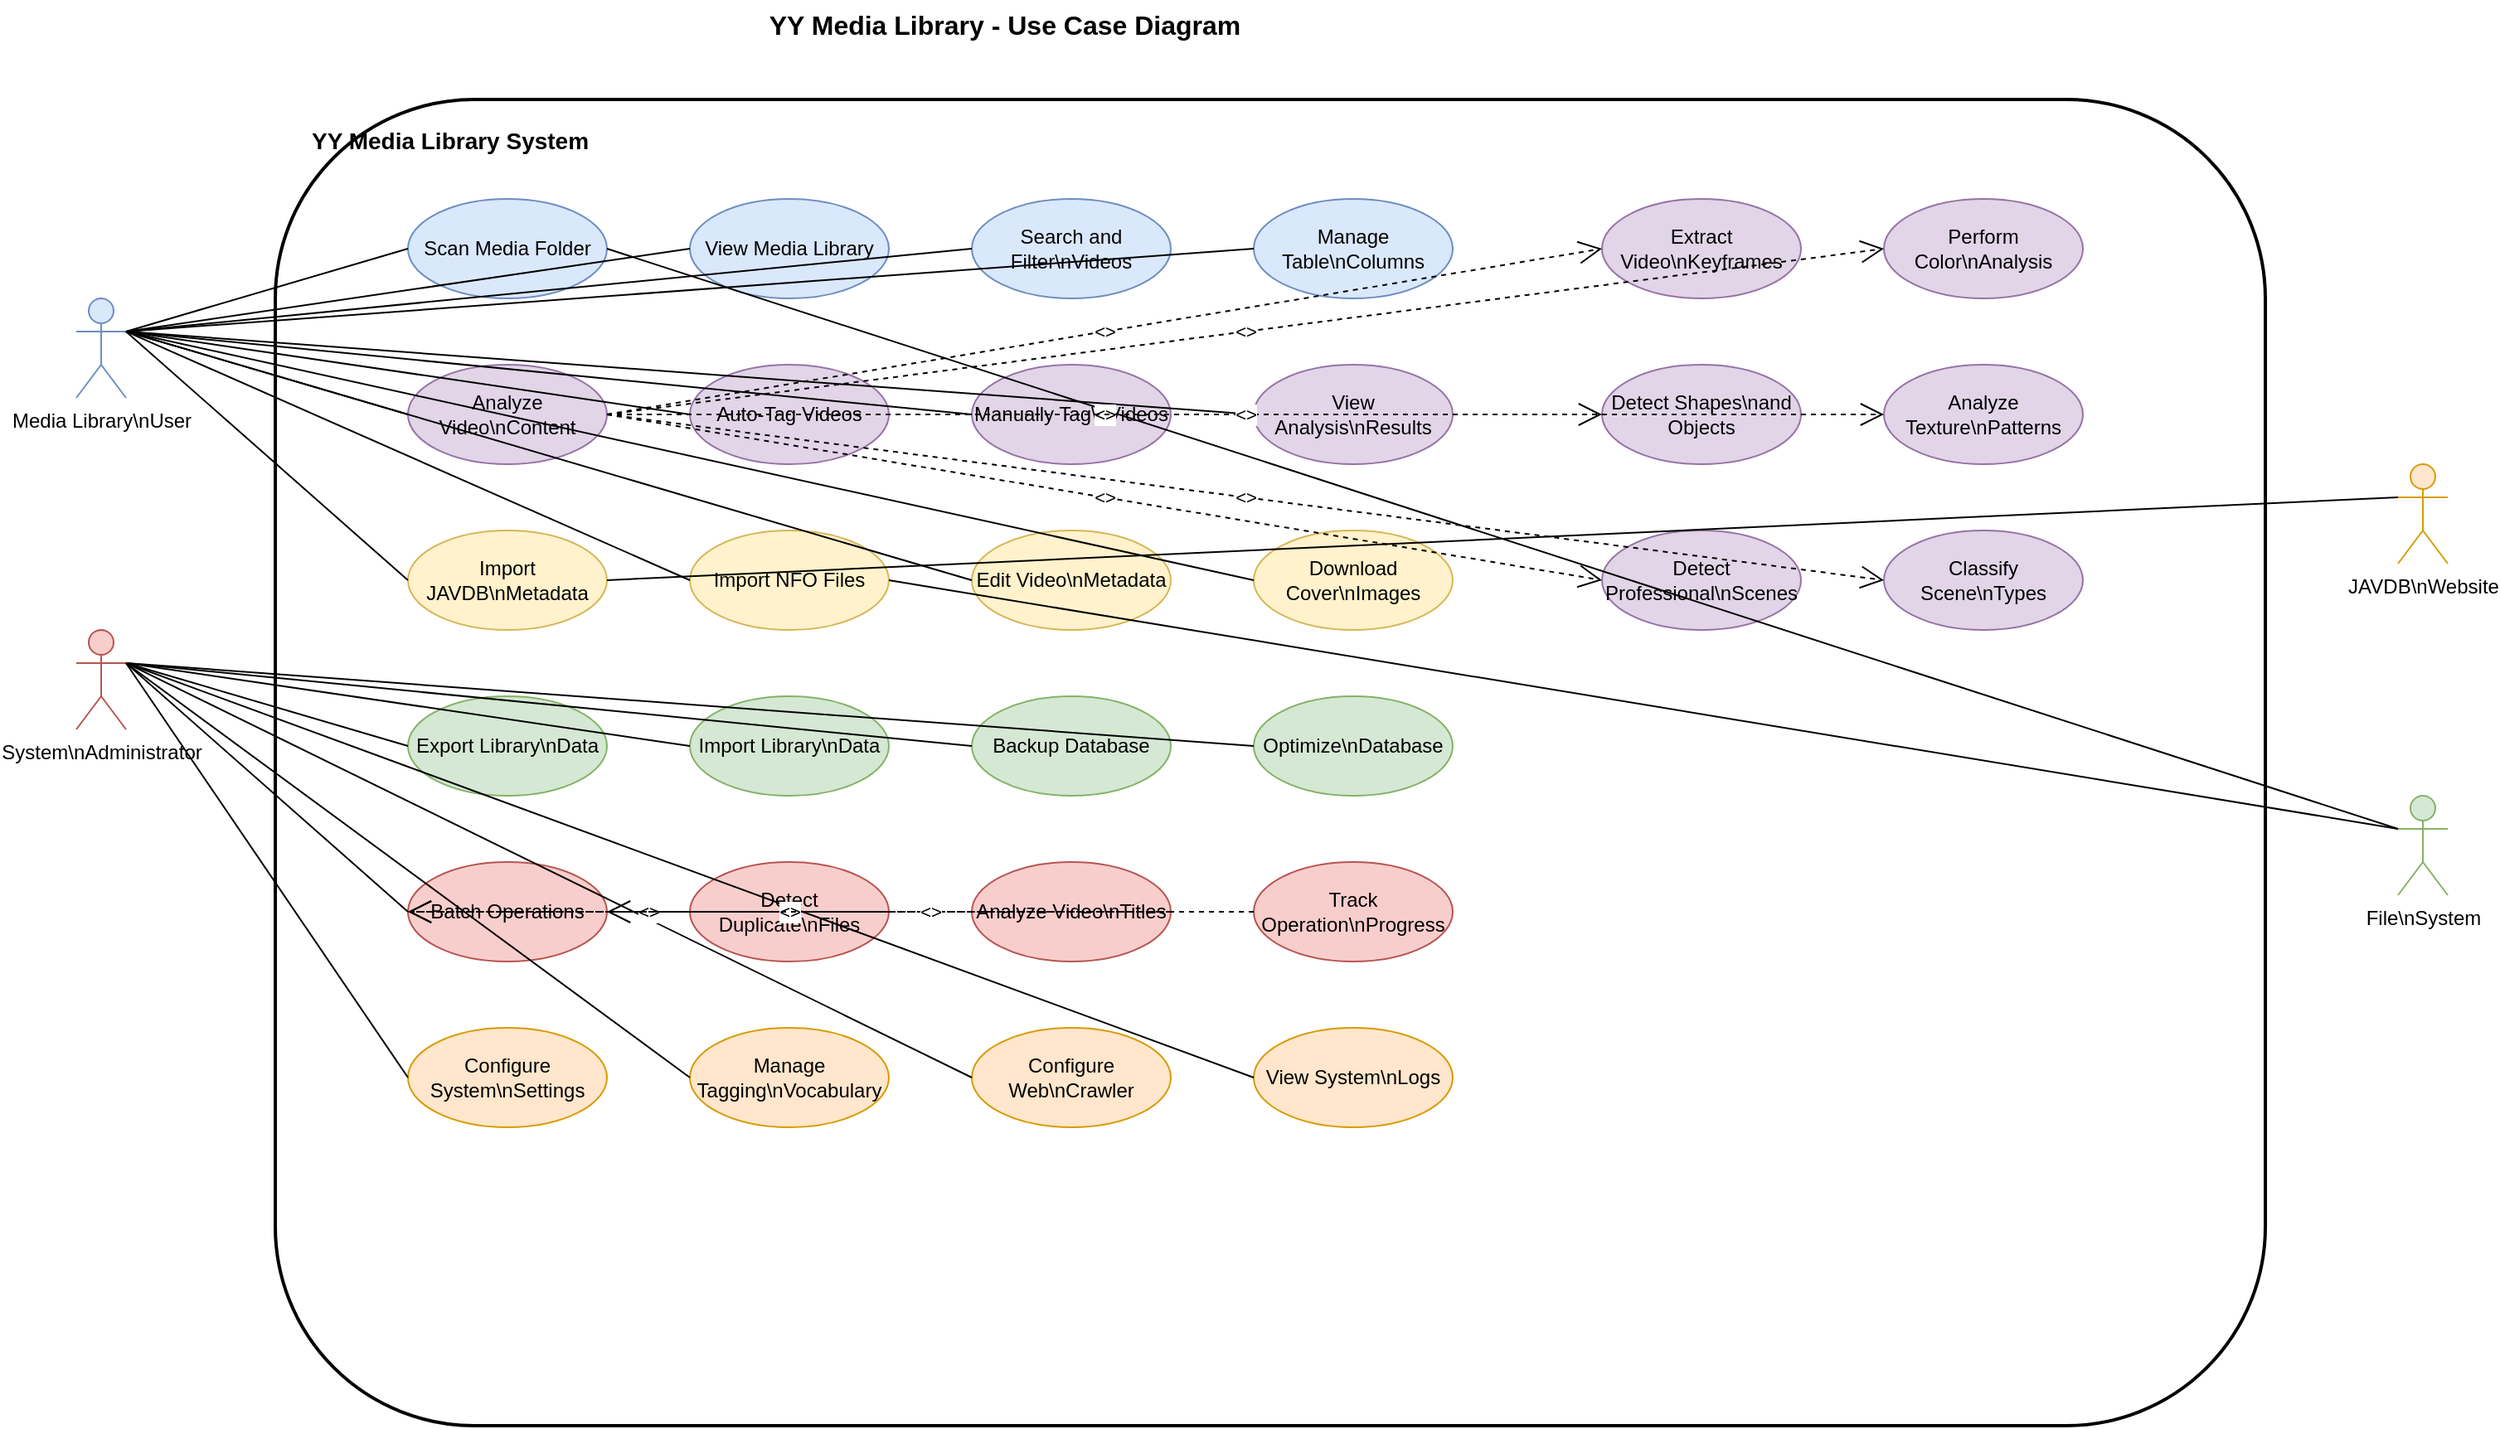 <mxfile version="22.1.16" type="device">
  <diagram name="YY Media Library Use Cases" id="use-case-diagram">
    <mxGraphModel dx="2074" dy="1181" grid="1" gridSize="10" guides="1" tooltips="1" connect="1" arrows="1" fold="1" page="1" pageScale="1" pageWidth="1654" pageHeight="2336" math="0" shadow="0">
      <root>
        <mxCell id="0" />
        <mxCell id="1" parent="0" />
        
        <!-- Title -->
        <mxCell id="title" value="YY Media Library - Use Case Diagram" style="text;html=1;strokeColor=none;fillColor=none;align=center;verticalAlign=middle;whiteSpace=wrap;rounded=0;fontSize=16;fontStyle=1;" vertex="1" parent="1">
          <mxGeometry x="40" y="20" width="1200" height="30" as="geometry" />
        </mxCell>
        
        <!-- System Boundary -->
        <mxCell id="system-boundary" value="" style="rounded=1;whiteSpace=wrap;html=1;fillColor=none;strokeColor=#000000;strokeWidth=2;" vertex="1" parent="1">
          <mxGeometry x="200" y="80" width="1200" height="800" as="geometry" />
        </mxCell>
        
        <mxCell id="system-label" value="YY Media Library System" style="text;html=1;strokeColor=none;fillColor=none;align=left;verticalAlign=top;whiteSpace=wrap;rounded=0;fontSize=14;fontStyle=1;" vertex="1" parent="1">
          <mxGeometry x="220" y="90" width="200" height="30" as="geometry" />
        </mxCell>
        
        <!-- Actors -->
        
        <!-- Primary User -->
        <mxCell id="user" value="Media Library\nUser" style="shape=umlActor;verticalLabelPosition=bottom;verticalAlign=top;html=1;outlineConnect=0;fillColor=#dae8fc;strokeColor=#6c8ebf;" vertex="1" parent="1">
          <mxGeometry x="80" y="200" width="30" height="60" as="geometry" />
        </mxCell>
        
        <!-- System Administrator -->
        <mxCell id="admin" value="System\nAdministrator" style="shape=umlActor;verticalLabelPosition=bottom;verticalAlign=top;html=1;outlineConnect=0;fillColor=#f8cecc;strokeColor=#b85450;" vertex="1" parent="1">
          <mxGeometry x="80" y="400" width="30" height="60" as="geometry" />
        </mxCell>
        
        <!-- External Systems -->
        <mxCell id="javdb" value="JAVDB\nWebsite" style="shape=umlActor;verticalLabelPosition=bottom;verticalAlign=top;html=1;outlineConnect=0;fillColor=#ffe6cc;strokeColor=#d79b00;" vertex="1" parent="1">
          <mxGeometry x="1480" y="300" width="30" height="60" as="geometry" />
        </mxCell>
        
        <mxCell id="filesystem" value="File\nSystem" style="shape=umlActor;verticalLabelPosition=bottom;verticalAlign=top;html=1;outlineConnect=0;fillColor=#d5e8d4;strokeColor=#82b366;" vertex="1" parent="1">
          <mxGeometry x="1480" y="500" width="30" height="60" as="geometry" />
        </mxCell>
        
        <!-- Core Use Cases -->
        
        <!-- Media Management -->
        <mxCell id="scan-folder" value="Scan Media Folder" style="ellipse;whiteSpace=wrap;html=1;fillColor=#dae8fc;strokeColor=#6c8ebf;" vertex="1" parent="1">
          <mxGeometry x="280" y="140" width="120" height="60" as="geometry" />
        </mxCell>
        
        <mxCell id="view-library" value="View Media Library" style="ellipse;whiteSpace=wrap;html=1;fillColor=#dae8fc;strokeColor=#6c8ebf;" vertex="1" parent="1">
          <mxGeometry x="450" y="140" width="120" height="60" as="geometry" />
        </mxCell>
        
        <mxCell id="search-filter" value="Search and Filter\nVideos" style="ellipse;whiteSpace=wrap;html=1;fillColor=#dae8fc;strokeColor=#6c8ebf;" vertex="1" parent="1">
          <mxGeometry x="620" y="140" width="120" height="60" as="geometry" />
        </mxCell>
        
        <mxCell id="manage-columns" value="Manage Table\nColumns" style="ellipse;whiteSpace=wrap;html=1;fillColor=#dae8fc;strokeColor=#6c8ebf;" vertex="1" parent="1">
          <mxGeometry x="790" y="140" width="120" height="60" as="geometry" />
        </mxCell>
        
        <!-- Content Analysis -->
        <mxCell id="analyze-content" value="Analyze Video\nContent" style="ellipse;whiteSpace=wrap;html=1;fillColor=#e1d5e7;strokeColor=#9673a6;" vertex="1" parent="1">
          <mxGeometry x="280" y="240" width="120" height="60" as="geometry" />
        </mxCell>
        
        <mxCell id="auto-tag" value="Auto-Tag Videos" style="ellipse;whiteSpace=wrap;html=1;fillColor=#e1d5e7;strokeColor=#9673a6;" vertex="1" parent="1">
          <mxGeometry x="450" y="240" width="120" height="60" as="geometry" />
        </mxCell>
        
        <mxCell id="manual-tag" value="Manually Tag\nVideos" style="ellipse;whiteSpace=wrap;html=1;fillColor=#e1d5e7;strokeColor=#9673a6;" vertex="1" parent="1">
          <mxGeometry x="620" y="240" width="120" height="60" as="geometry" />
        </mxCell>
        
        <mxCell id="view-analysis" value="View Analysis\nResults" style="ellipse;whiteSpace=wrap;html=1;fillColor=#e1d5e7;strokeColor=#9673a6;" vertex="1" parent="1">
          <mxGeometry x="790" y="240" width="120" height="60" as="geometry" />
        </mxCell>
        
        <!-- Metadata Management -->
        <mxCell id="import-javdb" value="Import JAVDB\nMetadata" style="ellipse;whiteSpace=wrap;html=1;fillColor=#fff2cc;strokeColor=#d6b656;" vertex="1" parent="1">
          <mxGeometry x="280" y="340" width="120" height="60" as="geometry" />
        </mxCell>
        
        <mxCell id="import-nfo" value="Import NFO Files" style="ellipse;whiteSpace=wrap;html=1;fillColor=#fff2cc;strokeColor=#d6b656;" vertex="1" parent="1">
          <mxGeometry x="450" y="340" width="120" height="60" as="geometry" />
        </mxCell>
        
        <mxCell id="edit-metadata" value="Edit Video\nMetadata" style="ellipse;whiteSpace=wrap;html=1;fillColor=#fff2cc;strokeColor=#d6b656;" vertex="1" parent="1">
          <mxGeometry x="620" y="340" width="120" height="60" as="geometry" />
        </mxCell>
        
        <mxCell id="download-images" value="Download Cover\nImages" style="ellipse;whiteSpace=wrap;html=1;fillColor=#fff2cc;strokeColor=#d6b656;" vertex="1" parent="1">
          <mxGeometry x="790" y="340" width="120" height="60" as="geometry" />
        </mxCell>
        
        <!-- Data Management -->
        <mxCell id="export-data" value="Export Library\nData" style="ellipse;whiteSpace=wrap;html=1;fillColor=#d5e8d4;strokeColor=#82b366;" vertex="1" parent="1">
          <mxGeometry x="280" y="440" width="120" height="60" as="geometry" />
        </mxCell>
        
        <mxCell id="import-data" value="Import Library\nData" style="ellipse;whiteSpace=wrap;html=1;fillColor=#d5e8d4;strokeColor=#82b366;" vertex="1" parent="1">
          <mxGeometry x="450" y="440" width="120" height="60" as="geometry" />
        </mxCell>
        
        <mxCell id="backup-db" value="Backup Database" style="ellipse;whiteSpace=wrap;html=1;fillColor=#d5e8d4;strokeColor=#82b366;" vertex="1" parent="1">
          <mxGeometry x="620" y="440" width="120" height="60" as="geometry" />
        </mxCell>
        
        <mxCell id="optimize-db" value="Optimize\nDatabase" style="ellipse;whiteSpace=wrap;html=1;fillColor=#d5e8d4;strokeColor=#82b366;" vertex="1" parent="1">
          <mxGeometry x="790" y="440" width="120" height="60" as="geometry" />
        </mxCell>
        
        <!-- Advanced Features -->
        <mxCell id="batch-operations" value="Batch Operations" style="ellipse;whiteSpace=wrap;html=1;fillColor=#f8cecc;strokeColor=#b85450;" vertex="1" parent="1">
          <mxGeometry x="280" y="540" width="120" height="60" as="geometry" />
        </mxCell>
        
        <mxCell id="duplicate-detection" value="Detect Duplicate\nFiles" style="ellipse;whiteSpace=wrap;html=1;fillColor=#f8cecc;strokeColor=#b85450;" vertex="1" parent="1">
          <mxGeometry x="450" y="540" width="120" height="60" as="geometry" />
        </mxCell>
        
        <mxCell id="title-analysis" value="Analyze Video\nTitles" style="ellipse;whiteSpace=wrap;html=1;fillColor=#f8cecc;strokeColor=#b85450;" vertex="1" parent="1">
          <mxGeometry x="620" y="540" width="120" height="60" as="geometry" />
        </mxCell>
        
        <mxCell id="progress-tracking" value="Track Operation\nProgress" style="ellipse;whiteSpace=wrap;html=1;fillColor=#f8cecc;strokeColor=#b85450;" vertex="1" parent="1">
          <mxGeometry x="790" y="540" width="120" height="60" as="geometry" />
        </mxCell>
        
        <!-- Configuration -->
        <mxCell id="configure-system" value="Configure System\nSettings" style="ellipse;whiteSpace=wrap;html=1;fillColor=#ffe6cc;strokeColor=#d79b00;" vertex="1" parent="1">
          <mxGeometry x="280" y="640" width="120" height="60" as="geometry" />
        </mxCell>
        
        <mxCell id="manage-vocabulary" value="Manage Tagging\nVocabulary" style="ellipse;whiteSpace=wrap;html=1;fillColor=#ffe6cc;strokeColor=#d79b00;" vertex="1" parent="1">
          <mxGeometry x="450" y="640" width="120" height="60" as="geometry" />
        </mxCell>
        
        <mxCell id="configure-crawler" value="Configure Web\nCrawler" style="ellipse;whiteSpace=wrap;html=1;fillColor=#ffe6cc;strokeColor=#d79b00;" vertex="1" parent="1">
          <mxGeometry x="620" y="640" width="120" height="60" as="geometry" />
        </mxCell>
        
        <mxCell id="view-logs" value="View System\nLogs" style="ellipse;whiteSpace=wrap;html=1;fillColor=#ffe6cc;strokeColor=#d79b00;" vertex="1" parent="1">
          <mxGeometry x="790" y="640" width="120" height="60" as="geometry" />
        </mxCell>
        
        <!-- Extended Use Cases (right side) -->
        
        <mxCell id="extract-keyframes" value="Extract Video\nKeyframes" style="ellipse;whiteSpace=wrap;html=1;fillColor=#e1d5e7;strokeColor=#9673a6;" vertex="1" parent="1">
          <mxGeometry x="1000" y="140" width="120" height="60" as="geometry" />
        </mxCell>
        
        <mxCell id="color-analysis" value="Perform Color\nAnalysis" style="ellipse;whiteSpace=wrap;html=1;fillColor=#e1d5e7;strokeColor=#9673a6;" vertex="1" parent="1">
          <mxGeometry x="1170" y="140" width="120" height="60" as="geometry" />
        </mxCell>
        
        <mxCell id="shape-detection" value="Detect Shapes\nand Objects" style="ellipse;whiteSpace=wrap;html=1;fillColor=#e1d5e7;strokeColor=#9673a6;" vertex="1" parent="1">
          <mxGeometry x="1000" y="240" width="120" height="60" as="geometry" />
        </mxCell>
        
        <mxCell id="texture-analysis" value="Analyze Texture\nPatterns" style="ellipse;whiteSpace=wrap;html=1;fillColor=#e1d5e7;strokeColor=#9673a6;" vertex="1" parent="1">
          <mxGeometry x="1170" y="240" width="120" height="60" as="geometry" />
        </mxCell>
        
        <mxCell id="profession-detection" value="Detect Professional\nScenes" style="ellipse;whiteSpace=wrap;html=1;fillColor=#e1d5e7;strokeColor=#9673a6;" vertex="1" parent="1">
          <mxGeometry x="1000" y="340" width="120" height="60" as="geometry" />
        </mxCell>
        
        <mxCell id="scene-classification" value="Classify Scene\nTypes" style="ellipse;whiteSpace=wrap;html=1;fillColor=#e1d5e7;strokeColor=#9673a6;" vertex="1" parent="1">
          <mxGeometry x="1170" y="340" width="120" height="60" as="geometry" />
        </mxCell>
        
        <!-- Relationships -->
        
        <!-- User to Core Functions -->
        <mxCell id="user-scan" value="" style="endArrow=none;html=1;rounded=0;exitX=1;exitY=0.333;exitDx=0;exitDy=0;exitPerimeter=0;entryX=0;entryY=0.5;entryDx=0;entryDy=0;" edge="1" parent="1" source="user" target="scan-folder">
          <mxGeometry width="50" height="50" relative="1" as="geometry">
            <mxPoint x="640" y="400" as="sourcePoint" />
            <mxPoint x="690" y="350" as="targetPoint" />
          </mxGeometry>
        </mxCell>
        
        <mxCell id="user-view" value="" style="endArrow=none;html=1;rounded=0;exitX=1;exitY=0.333;exitDx=0;exitDy=0;exitPerimeter=0;entryX=0;entryY=0.5;entryDx=0;entryDy=0;" edge="1" parent="1" source="user" target="view-library">
          <mxGeometry width="50" height="50" relative="1" as="geometry">
            <mxPoint x="640" y="400" as="sourcePoint" />
            <mxPoint x="690" y="350" as="targetPoint" />
          </mxGeometry>
        </mxCell>
        
        <mxCell id="user-search" value="" style="endArrow=none;html=1;rounded=0;exitX=1;exitY=0.333;exitDx=0;exitDy=0;exitPerimeter=0;entryX=0;entryY=0.5;entryDx=0;entryDy=0;" edge="1" parent="1" source="user" target="search-filter">
          <mxGeometry width="50" height="50" relative="1" as="geometry">
            <mxPoint x="640" y="400" as="sourcePoint" />
            <mxPoint x="690" y="350" as="targetPoint" />
          </mxGeometry>
        </mxCell>
        
        <mxCell id="user-columns" value="" style="endArrow=none;html=1;rounded=0;exitX=1;exitY=0.333;exitDx=0;exitDy=0;exitPerimeter=0;entryX=0;entryY=0.5;entryDx=0;entryDy=0;" edge="1" parent="1" source="user" target="manage-columns">
          <mxGeometry width="50" height="50" relative="1" as="geometry">
            <mxPoint x="640" y="400" as="sourcePoint" />
            <mxPoint x="690" y="350" as="targetPoint" />
          </mxGeometry>
        </mxCell>
        
        <mxCell id="user-analyze" value="" style="endArrow=none;html=1;rounded=0;exitX=1;exitY=0.333;exitDx=0;exitDy=0;exitPerimeter=0;entryX=0;entryY=0.5;entryDx=0;entryDy=0;" edge="1" parent="1" source="user" target="analyze-content">
          <mxGeometry width="50" height="50" relative="1" as="geometry">
            <mxPoint x="640" y="400" as="sourcePoint" />
            <mxPoint x="690" y="350" as="targetPoint" />
          </mxGeometry>
        </mxCell>
        
        <mxCell id="user-autotag" value="" style="endArrow=none;html=1;rounded=0;exitX=1;exitY=0.333;exitDx=0;exitDy=0;exitPerimeter=0;entryX=0;entryY=0.5;entryDx=0;entryDy=0;" edge="1" parent="1" source="user" target="auto-tag">
          <mxGeometry width="50" height="50" relative="1" as="geometry">
            <mxPoint x="640" y="400" as="sourcePoint" />
            <mxPoint x="690" y="350" as="targetPoint" />
          </mxGeometry>
        </mxCell>
        
        <mxCell id="user-manualtag" value="" style="endArrow=none;html=1;rounded=0;exitX=1;exitY=0.333;exitDx=0;exitDy=0;exitPerimeter=0;entryX=0;entryY=0.5;entryDx=0;entryDy=0;" edge="1" parent="1" source="user" target="manual-tag">
          <mxGeometry width="50" height="50" relative="1" as="geometry">
            <mxPoint x="640" y="400" as="sourcePoint" />
            <mxPoint x="690" y="350" as="targetPoint" />
          </mxGeometry>
        </mxCell>
        
        <mxCell id="user-viewanalysis" value="" style="endArrow=none;html=1;rounded=0;exitX=1;exitY=0.333;exitDx=0;exitDy=0;exitPerimeter=0;entryX=0;entryY=0.5;entryDx=0;entryDy=0;" edge="1" parent="1" source="user" target="view-analysis">
          <mxGeometry width="50" height="50" relative="1" as="geometry">
            <mxPoint x="640" y="400" as="sourcePoint" />
            <mxPoint x="690" y="350" as="targetPoint" />
          </mxGeometry>
        </mxCell>
        
        <mxCell id="user-importjavdb" value="" style="endArrow=none;html=1;rounded=0;exitX=1;exitY=0.333;exitDx=0;exitDy=0;exitPerimeter=0;entryX=0;entryY=0.5;entryDx=0;entryDy=0;" edge="1" parent="1" source="user" target="import-javdb">
          <mxGeometry width="50" height="50" relative="1" as="geometry">
            <mxPoint x="640" y="400" as="sourcePoint" />
            <mxPoint x="690" y="350" as="targetPoint" />
          </mxGeometry>
        </mxCell>
        
        <mxCell id="user-importnfo" value="" style="endArrow=none;html=1;rounded=0;exitX=1;exitY=0.333;exitDx=0;exitDy=0;exitPerimeter=0;entryX=0;entryY=0.5;entryDx=0;entryDy=0;" edge="1" parent="1" source="user" target="import-nfo">
          <mxGeometry width="50" height="50" relative="1" as="geometry">
            <mxPoint x="640" y="400" as="sourcePoint" />
            <mxPoint x="690" y="350" as="targetPoint" />
          </mxGeometry>
        </mxCell>
        
        <mxCell id="user-editmetadata" value="" style="endArrow=none;html=1;rounded=0;exitX=1;exitY=0.333;exitDx=0;exitDy=0;exitPerimeter=0;entryX=0;entryY=0.5;entryDx=0;entryDy=0;" edge="1" parent="1" source="user" target="edit-metadata">
          <mxGeometry width="50" height="50" relative="1" as="geometry">
            <mxPoint x="640" y="400" as="sourcePoint" />
            <mxPoint x="690" y="350" as="targetPoint" />
          </mxGeometry>
        </mxCell>
        
        <mxCell id="user-downloadimages" value="" style="endArrow=none;html=1;rounded=0;exitX=1;exitY=0.333;exitDx=0;exitDy=0;exitPerimeter=0;entryX=0;entryY=0.5;entryDx=0;entryDy=0;" edge="1" parent="1" source="user" target="download-images">
          <mxGeometry width="50" height="50" relative="1" as="geometry">
            <mxPoint x="640" y="400" as="sourcePoint" />
            <mxPoint x="690" y="350" as="targetPoint" />
          </mxGeometry>
        </mxCell>
        
        <!-- Admin to Admin Functions -->
        <mxCell id="admin-export" value="" style="endArrow=none;html=1;rounded=0;exitX=1;exitY=0.333;exitDx=0;exitDy=0;exitPerimeter=0;entryX=0;entryY=0.5;entryDx=0;entryDy=0;" edge="1" parent="1" source="admin" target="export-data">
          <mxGeometry width="50" height="50" relative="1" as="geometry">
            <mxPoint x="640" y="400" as="sourcePoint" />
            <mxPoint x="690" y="350" as="targetPoint" />
          </mxGeometry>
        </mxCell>
        
        <mxCell id="admin-import" value="" style="endArrow=none;html=1;rounded=0;exitX=1;exitY=0.333;exitDx=0;exitDy=0;exitPerimeter=0;entryX=0;entryY=0.5;entryDx=0;entryDy=0;" edge="1" parent="1" source="admin" target="import-data">
          <mxGeometry width="50" height="50" relative="1" as="geometry">
            <mxPoint x="640" y="400" as="sourcePoint" />
            <mxPoint x="690" y="350" as="targetPoint" />
          </mxGeometry>
        </mxCell>
        
        <mxCell id="admin-backup" value="" style="endArrow=none;html=1;rounded=0;exitX=1;exitY=0.333;exitDx=0;exitDy=0;exitPerimeter=0;entryX=0;entryY=0.5;entryDx=0;entryDy=0;" edge="1" parent="1" source="admin" target="backup-db">
          <mxGeometry width="50" height="50" relative="1" as="geometry">
            <mxPoint x="640" y="400" as="sourcePoint" />
            <mxPoint x="690" y="350" as="targetPoint" />
          </mxGeometry>
        </mxCell>
        
        <mxCell id="admin-optimize" value="" style="endArrow=none;html=1;rounded=0;exitX=1;exitY=0.333;exitDx=0;exitDy=0;exitPerimeter=0;entryX=0;entryY=0.5;entryDx=0;entryDy=0;" edge="1" parent="1" source="admin" target="optimize-db">
          <mxGeometry width="50" height="50" relative="1" as="geometry">
            <mxPoint x="640" y="400" as="sourcePoint" />
            <mxPoint x="690" y="350" as="targetPoint" />
          </mxGeometry>
        </mxCell>
        
        <mxCell id="admin-batch" value="" style="endArrow=none;html=1;rounded=0;exitX=1;exitY=0.333;exitDx=0;exitDy=0;exitPerimeter=0;entryX=0;entryY=0.5;entryDx=0;entryDy=0;" edge="1" parent="1" source="admin" target="batch-operations">
          <mxGeometry width="50" height="50" relative="1" as="geometry">
            <mxPoint x="640" y="400" as="sourcePoint" />
            <mxPoint x="690" y="350" as="targetPoint" />
          </mxGeometry>
        </mxCell>
        
        <mxCell id="admin-configure" value="" style="endArrow=none;html=1;rounded=0;exitX=1;exitY=0.333;exitDx=0;exitDy=0;exitPerimeter=0;entryX=0;entryY=0.5;entryDx=0;entryDy=0;" edge="1" parent="1" source="admin" target="configure-system">
          <mxGeometry width="50" height="50" relative="1" as="geometry">
            <mxPoint x="640" y="400" as="sourcePoint" />
            <mxPoint x="690" y="350" as="targetPoint" />
          </mxGeometry>
        </mxCell>
        
        <mxCell id="admin-vocabulary" value="" style="endArrow=none;html=1;rounded=0;exitX=1;exitY=0.333;exitDx=0;exitDy=0;exitPerimeter=0;entryX=0;entryY=0.5;entryDx=0;entryDy=0;" edge="1" parent="1" source="admin" target="manage-vocabulary">
          <mxGeometry width="50" height="50" relative="1" as="geometry">
            <mxPoint x="640" y="400" as="sourcePoint" />
            <mxPoint x="690" y="350" as="targetPoint" />
          </mxGeometry>
        </mxCell>
        
        <mxCell id="admin-crawler" value="" style="endArrow=none;html=1;rounded=0;exitX=1;exitY=0.333;exitDx=0;exitDy=0;exitPerimeter=0;entryX=0;entryY=0.5;entryDx=0;entryDy=0;" edge="1" parent="1" source="admin" target="configure-crawler">
          <mxGeometry width="50" height="50" relative="1" as="geometry">
            <mxPoint x="640" y="400" as="sourcePoint" />
            <mxPoint x="690" y="350" as="targetPoint" />
          </mxGeometry>
        </mxCell>
        
        <mxCell id="admin-logs" value="" style="endArrow=none;html=1;rounded=0;exitX=1;exitY=0.333;exitDx=0;exitDy=0;exitPerimeter=0;entryX=0;entryY=0.5;entryDx=0;entryDy=0;" edge="1" parent="1" source="admin" target="view-logs">
          <mxGeometry width="50" height="50" relative="1" as="geometry">
            <mxPoint x="640" y="400" as="sourcePoint" />
            <mxPoint x="690" y="350" as="targetPoint" />
          </mxGeometry>
        </mxCell>
        
        <!-- External System Relationships -->
        <mxCell id="javdb-import" value="" style="endArrow=none;html=1;rounded=0;exitX=0;exitY=0.333;exitDx=0;exitDy=0;exitPerimeter=0;entryX=1;entryY=0.5;entryDx=0;entryDy=0;" edge="1" parent="1" source="javdb" target="import-javdb">
          <mxGeometry width="50" height="50" relative="1" as="geometry">
            <mxPoint x="640" y="400" as="sourcePoint" />
            <mxPoint x="690" y="350" as="targetPoint" />
          </mxGeometry>
        </mxCell>
        
        <mxCell id="filesystem-scan" value="" style="endArrow=none;html=1;rounded=0;exitX=0;exitY=0.333;exitDx=0;exitDy=0;exitPerimeter=0;entryX=1;entryY=0.5;entryDx=0;entryDy=0;" edge="1" parent="1" source="filesystem" target="scan-folder">
          <mxGeometry width="50" height="50" relative="1" as="geometry">
            <mxPoint x="640" y="400" as="sourcePoint" />
            <mxPoint x="690" y="350" as="targetPoint" />
          </mxGeometry>
        </mxCell>
        
        <mxCell id="filesystem-nfo" value="" style="endArrow=none;html=1;rounded=0;exitX=0;exitY=0.333;exitDx=0;exitDy=0;exitPerimeter=0;entryX=1;entryY=0.5;entryDx=0;entryDy=0;" edge="1" parent="1" source="filesystem" target="import-nfo">
          <mxGeometry width="50" height="50" relative="1" as="geometry">
            <mxPoint x="640" y="400" as="sourcePoint" />
            <mxPoint x="690" y="350" as="targetPoint" />
          </mxGeometry>
        </mxCell>
        
        <!-- Include Relationships -->
        <mxCell id="analyze-includes-keyframes" value="&lt;&lt;include&gt;&gt;" style="endArrow=open;endSize=12;dashed=1;html=1;rounded=0;exitX=1;exitY=0.5;exitDx=0;exitDy=0;entryX=0;entryY=0.5;entryDx=0;entryDy=0;" edge="1" parent="1" source="analyze-content" target="extract-keyframes">
          <mxGeometry width="160" relative="1" as="geometry">
            <mxPoint x="640" y="400" as="sourcePoint" />
            <mxPoint x="800" y="400" as="targetPoint" />
          </mxGeometry>
        </mxCell>
        
        <mxCell id="analyze-includes-color" value="&lt;&lt;include&gt;&gt;" style="endArrow=open;endSize=12;dashed=1;html=1;rounded=0;exitX=1;exitY=0.5;exitDx=0;exitDy=0;entryX=0;entryY=0.5;entryDx=0;entryDy=0;" edge="1" parent="1" source="analyze-content" target="color-analysis">
          <mxGeometry width="160" relative="1" as="geometry">
            <mxPoint x="640" y="400" as="sourcePoint" />
            <mxPoint x="800" y="400" as="targetPoint" />
          </mxGeometry>
        </mxCell>
        
        <mxCell id="analyze-includes-shape" value="&lt;&lt;include&gt;&gt;" style="endArrow=open;endSize=12;dashed=1;html=1;rounded=0;exitX=1;exitY=0.5;exitDx=0;exitDy=0;entryX=0;entryY=0.5;entryDx=0;entryDy=0;" edge="1" parent="1" source="analyze-content" target="shape-detection">
          <mxGeometry width="160" relative="1" as="geometry">
            <mxPoint x="640" y="400" as="sourcePoint" />
            <mxPoint x="800" y="400" as="targetPoint" />
          </mxGeometry>
        </mxCell>
        
        <mxCell id="analyze-includes-texture" value="&lt;&lt;include&gt;&gt;" style="endArrow=open;endSize=12;dashed=1;html=1;rounded=0;exitX=1;exitY=0.5;exitDx=0;exitDy=0;entryX=0;entryY=0.5;entryDx=0;entryDy=0;" edge="1" parent="1" source="analyze-content" target="texture-analysis">
          <mxGeometry width="160" relative="1" as="geometry">
            <mxPoint x="640" y="400" as="sourcePoint" />
            <mxPoint x="800" y="400" as="targetPoint" />
          </mxGeometry>
        </mxCell>
        
        <mxCell id="analyze-includes-profession" value="&lt;&lt;include&gt;&gt;" style="endArrow=open;endSize=12;dashed=1;html=1;rounded=0;exitX=1;exitY=0.5;exitDx=0;exitDy=0;entryX=0;entryY=0.5;entryDx=0;entryDy=0;" edge="1" parent="1" source="analyze-content" target="profession-detection">
          <mxGeometry width="160" relative="1" as="geometry">
            <mxPoint x="640" y="400" as="sourcePoint" />
            <mxPoint x="800" y="400" as="targetPoint" />
          </mxGeometry>
        </mxCell>
        
        <mxCell id="analyze-includes-scene" value="&lt;&lt;include&gt;&gt;" style="endArrow=open;endSize=12;dashed=1;html=1;rounded=0;exitX=1;exitY=0.5;exitDx=0;exitDy=0;entryX=0;entryY=0.5;entryDx=0;entryDy=0;" edge="1" parent="1" source="analyze-content" target="scene-classification">
          <mxGeometry width="160" relative="1" as="geometry">
            <mxPoint x="640" y="400" as="sourcePoint" />
            <mxPoint x="800" y="400" as="targetPoint" />
          </mxGeometry>
        </mxCell>
        
        <!-- Extend Relationships -->
        <mxCell id="batch-extends-duplicate" value="&lt;&lt;extend&gt;&gt;" style="endArrow=open;endSize=12;dashed=1;html=1;rounded=0;exitX=1;exitY=0.5;exitDx=0;exitDy=0;entryX=0;entryY=0.5;entryDx=0;entryDy=0;" edge="1" parent="1" source="duplicate-detection" target="batch-operations">
          <mxGeometry width="160" relative="1" as="geometry">
            <mxPoint x="640" y="400" as="sourcePoint" />
            <mxPoint x="800" y="400" as="targetPoint" />
          </mxGeometry>
        </mxCell>
        
        <mxCell id="batch-extends-title" value="&lt;&lt;extend&gt;&gt;" style="endArrow=open;endSize=12;dashed=1;html=1;rounded=0;exitX=1;exitY=0.5;exitDx=0;exitDy=0;entryX=0;entryY=0.5;entryDx=0;entryDy=0;" edge="1" parent="1" source="title-analysis" target="batch-operations">
          <mxGeometry width="160" relative="1" as="geometry">
            <mxPoint x="640" y="400" as="sourcePoint" />
            <mxPoint x="800" y="400" as="targetPoint" />
          </mxGeometry>
        </mxCell>
        
        <mxCell id="progress-extends-all" value="&lt;&lt;extend&gt;&gt;" style="endArrow=open;endSize=12;dashed=1;html=1;rounded=0;exitX=0;exitY=0.5;exitDx=0;exitDy=0;entryX=1;entryY=0.5;entryDx=0;entryDy=0;" edge="1" parent="1" source="progress-tracking" target="batch-operations">
          <mxGeometry width="160" relative="1" as="geometry">
            <mxPoint x="640" y="400" as="sourcePoint" />
            <mxPoint x="800" y="400" as="targetPoint" />
          </mxGeometry>
        </mxCell>
        
        <!-- Legend -->
        <mxCell id="legend" value="Use Case Legend:\n\n👤 Primary Actor: Media Library User\n🔧 Secondary Actor: System Administrator\n🌐 External System: JAVDB Website\n💾 External System: File System\n\nRelationship Types:\n——— Association\n- - - → <<include>>\n- - - → <<extend>>\n\nUse Case Categories:\n🔵 Core Media Management\n🟣 Content Analysis\n🟡 Metadata Management\n🟢 Data Management\n🔴 Advanced Features\n🟠 System Configuration" style="text;html=1;strokeColor=#666666;fillColor=#f5f5f5;align=left;verticalAlign=top;whiteSpace=wrap;rounded=1;fontSize=11;fontFamily=Helvetica;" vertex="1" parent="1">
          <mxGeometry x="40" y="600" width="140" height="280" as="geometry" />
        </mxCell>
        
      </root>
    </mxGraphModel>
  </diagram>
</mxfile>